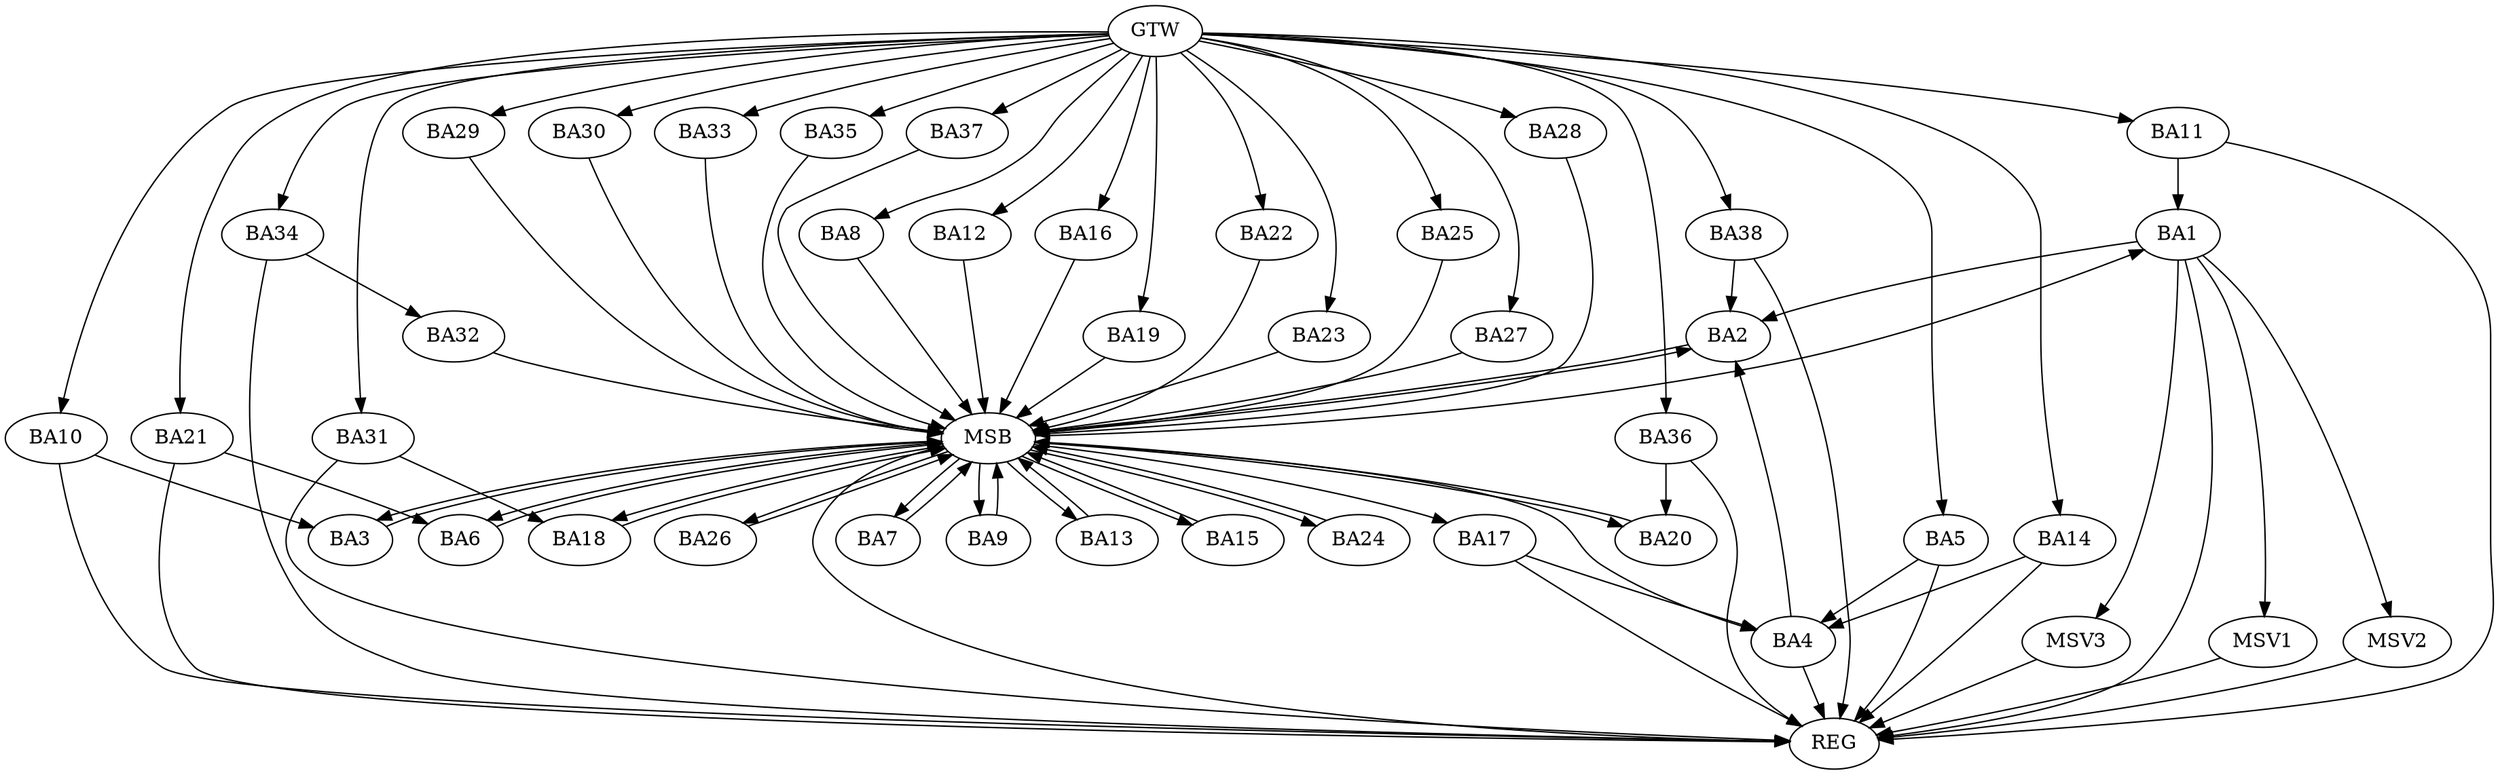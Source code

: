 strict digraph G {
  BA1 [ label="BA1" ];
  BA2 [ label="BA2" ];
  BA3 [ label="BA3" ];
  BA4 [ label="BA4" ];
  BA5 [ label="BA5" ];
  BA6 [ label="BA6" ];
  BA7 [ label="BA7" ];
  BA8 [ label="BA8" ];
  BA9 [ label="BA9" ];
  BA10 [ label="BA10" ];
  BA11 [ label="BA11" ];
  BA12 [ label="BA12" ];
  BA13 [ label="BA13" ];
  BA14 [ label="BA14" ];
  BA15 [ label="BA15" ];
  BA16 [ label="BA16" ];
  BA17 [ label="BA17" ];
  BA18 [ label="BA18" ];
  BA19 [ label="BA19" ];
  BA20 [ label="BA20" ];
  BA21 [ label="BA21" ];
  BA22 [ label="BA22" ];
  BA23 [ label="BA23" ];
  BA24 [ label="BA24" ];
  BA25 [ label="BA25" ];
  BA26 [ label="BA26" ];
  BA27 [ label="BA27" ];
  BA28 [ label="BA28" ];
  BA29 [ label="BA29" ];
  BA30 [ label="BA30" ];
  BA31 [ label="BA31" ];
  BA32 [ label="BA32" ];
  BA33 [ label="BA33" ];
  BA34 [ label="BA34" ];
  BA35 [ label="BA35" ];
  BA36 [ label="BA36" ];
  BA37 [ label="BA37" ];
  BA38 [ label="BA38" ];
  GTW [ label="GTW" ];
  REG [ label="REG" ];
  MSB [ label="MSB" ];
  MSV1 [ label="MSV1" ];
  MSV2 [ label="MSV2" ];
  MSV3 [ label="MSV3" ];
  BA1 -> BA2;
  BA4 -> BA2;
  BA5 -> BA4;
  BA10 -> BA3;
  BA11 -> BA1;
  BA14 -> BA4;
  BA17 -> BA4;
  BA21 -> BA6;
  BA31 -> BA18;
  BA34 -> BA32;
  BA36 -> BA20;
  BA38 -> BA2;
  GTW -> BA5;
  GTW -> BA8;
  GTW -> BA10;
  GTW -> BA11;
  GTW -> BA12;
  GTW -> BA14;
  GTW -> BA16;
  GTW -> BA19;
  GTW -> BA21;
  GTW -> BA22;
  GTW -> BA23;
  GTW -> BA25;
  GTW -> BA27;
  GTW -> BA28;
  GTW -> BA29;
  GTW -> BA30;
  GTW -> BA31;
  GTW -> BA33;
  GTW -> BA34;
  GTW -> BA35;
  GTW -> BA36;
  GTW -> BA37;
  GTW -> BA38;
  BA1 -> REG;
  BA4 -> REG;
  BA5 -> REG;
  BA10 -> REG;
  BA11 -> REG;
  BA14 -> REG;
  BA17 -> REG;
  BA21 -> REG;
  BA31 -> REG;
  BA34 -> REG;
  BA36 -> REG;
  BA38 -> REG;
  BA2 -> MSB;
  MSB -> BA1;
  MSB -> REG;
  BA3 -> MSB;
  MSB -> BA2;
  BA6 -> MSB;
  BA7 -> MSB;
  MSB -> BA6;
  BA8 -> MSB;
  BA9 -> MSB;
  BA12 -> MSB;
  BA13 -> MSB;
  MSB -> BA9;
  BA15 -> MSB;
  BA16 -> MSB;
  BA18 -> MSB;
  MSB -> BA13;
  BA19 -> MSB;
  MSB -> BA17;
  BA20 -> MSB;
  MSB -> BA18;
  BA22 -> MSB;
  BA23 -> MSB;
  BA24 -> MSB;
  BA25 -> MSB;
  MSB -> BA4;
  BA26 -> MSB;
  MSB -> BA15;
  BA27 -> MSB;
  BA28 -> MSB;
  BA29 -> MSB;
  MSB -> BA24;
  BA30 -> MSB;
  MSB -> BA7;
  BA32 -> MSB;
  MSB -> BA26;
  BA33 -> MSB;
  MSB -> BA3;
  BA35 -> MSB;
  BA37 -> MSB;
  MSB -> BA20;
  BA1 -> MSV1;
  MSV1 -> REG;
  BA1 -> MSV2;
  BA1 -> MSV3;
  MSV2 -> REG;
  MSV3 -> REG;
}
